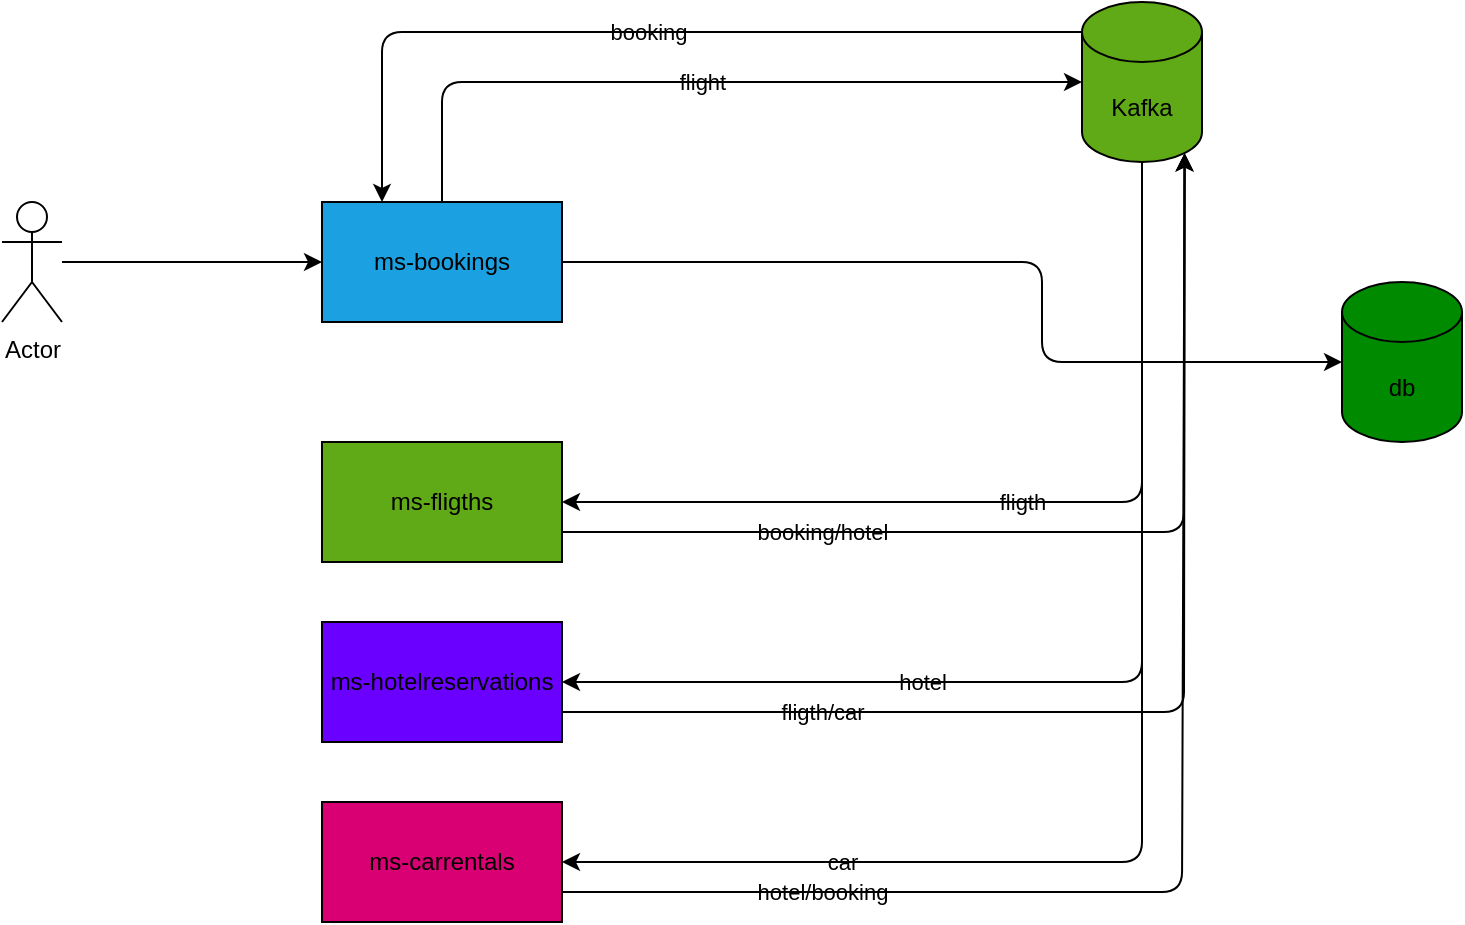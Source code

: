 <mxfile>
    <diagram id="ziJ3AyZ-7SxFllRc0kR9" name="Página-1">
        <mxGraphModel dx="1012" dy="609" grid="1" gridSize="10" guides="1" tooltips="1" connect="1" arrows="1" fold="1" page="1" pageScale="1" pageWidth="827" pageHeight="1169" background="#ffffff" math="0" shadow="0">
            <root>
                <mxCell id="0"/>
                <mxCell id="1" parent="0"/>
                <mxCell id="6" value="flight" style="edgeStyle=none;html=1;entryX=0;entryY=0.5;entryDx=0;entryDy=0;entryPerimeter=0;strokeColor=#000000;fontColor=#000000;labelBackgroundColor=none;" parent="1" source="2" target="5" edge="1">
                    <mxGeometry relative="1" as="geometry">
                        <Array as="points">
                            <mxPoint x="250" y="120"/>
                        </Array>
                    </mxGeometry>
                </mxCell>
                <mxCell id="21" style="edgeStyle=none;html=1;strokeColor=#000000;fontColor=#000000;labelBackgroundColor=none;" parent="1" source="2" target="17" edge="1">
                    <mxGeometry relative="1" as="geometry">
                        <Array as="points">
                            <mxPoint x="550" y="210"/>
                            <mxPoint x="550" y="260"/>
                        </Array>
                    </mxGeometry>
                </mxCell>
                <mxCell id="2" value="ms-bookings" style="rounded=0;whiteSpace=wrap;html=1;fillColor=#1ba1e2;fontColor=#000000;strokeColor=#000000;labelBackgroundColor=none;" parent="1" vertex="1">
                    <mxGeometry x="190" y="180" width="120" height="60" as="geometry"/>
                </mxCell>
                <mxCell id="4" style="edgeStyle=none;html=1;entryX=0;entryY=0.5;entryDx=0;entryDy=0;strokeColor=#000000;fontColor=#000000;labelBackgroundColor=none;" parent="1" source="3" target="2" edge="1">
                    <mxGeometry relative="1" as="geometry"/>
                </mxCell>
                <mxCell id="3" value="Actor" style="shape=umlActor;verticalLabelPosition=bottom;verticalAlign=top;html=1;outlineConnect=0;strokeColor=#000000;fontColor=#000000;labelBackgroundColor=none;" parent="1" vertex="1">
                    <mxGeometry x="30" y="180" width="30" height="60" as="geometry"/>
                </mxCell>
                <mxCell id="10" value="fligth" style="edgeStyle=none;html=1;exitX=0.5;exitY=1;exitDx=0;exitDy=0;exitPerimeter=0;entryX=1;entryY=0.5;entryDx=0;entryDy=0;strokeColor=#000000;fontColor=#000000;labelBackgroundColor=none;" parent="1" source="5" target="7" edge="1">
                    <mxGeometry relative="1" as="geometry">
                        <Array as="points">
                            <mxPoint x="600" y="330"/>
                        </Array>
                    </mxGeometry>
                </mxCell>
                <mxCell id="13" value="hotel" style="edgeStyle=none;html=1;exitX=0.5;exitY=1;exitDx=0;exitDy=0;exitPerimeter=0;entryX=1;entryY=0.5;entryDx=0;entryDy=0;strokeColor=#000000;fontColor=#000000;labelBackgroundColor=none;" parent="1" source="5" target="8" edge="1">
                    <mxGeometry x="0.345" relative="1" as="geometry">
                        <Array as="points">
                            <mxPoint x="600" y="420"/>
                        </Array>
                        <mxPoint as="offset"/>
                    </mxGeometry>
                </mxCell>
                <mxCell id="15" value="car" style="edgeStyle=none;html=1;entryX=1;entryY=0.5;entryDx=0;entryDy=0;strokeColor=#000000;fontColor=#000000;labelBackgroundColor=none;" parent="1" source="5" target="9" edge="1">
                    <mxGeometry x="0.562" relative="1" as="geometry">
                        <Array as="points">
                            <mxPoint x="600" y="510"/>
                        </Array>
                        <mxPoint as="offset"/>
                    </mxGeometry>
                </mxCell>
                <mxCell id="22" value="booking" style="edgeStyle=none;html=1;exitX=0;exitY=0;exitDx=0;exitDy=15;exitPerimeter=0;entryX=0.25;entryY=0;entryDx=0;entryDy=0;strokeColor=#000000;fontColor=#000000;labelBackgroundColor=none;" parent="1" source="5" target="2" edge="1">
                    <mxGeometry relative="1" as="geometry">
                        <Array as="points">
                            <mxPoint x="220" y="95"/>
                        </Array>
                    </mxGeometry>
                </mxCell>
                <mxCell id="5" value="Kafka" style="shape=cylinder3;whiteSpace=wrap;html=1;boundedLbl=1;backgroundOutline=1;size=15;fillColor=#60a917;fontColor=#000000;strokeColor=#000000;labelBackgroundColor=none;" parent="1" vertex="1">
                    <mxGeometry x="570" y="80" width="60" height="80" as="geometry"/>
                </mxCell>
                <mxCell id="11" value="booking/hotel" style="edgeStyle=none;html=1;exitX=1;exitY=0.75;exitDx=0;exitDy=0;entryX=0.855;entryY=1;entryDx=0;entryDy=-4.35;entryPerimeter=0;strokeColor=#000000;fontColor=#000000;labelBackgroundColor=none;" parent="1" source="7" target="5" edge="1">
                    <mxGeometry x="-0.48" relative="1" as="geometry">
                        <Array as="points">
                            <mxPoint x="621" y="345"/>
                        </Array>
                        <mxPoint as="offset"/>
                    </mxGeometry>
                </mxCell>
                <mxCell id="7" value="ms-fligths" style="rounded=0;whiteSpace=wrap;html=1;fillColor=#60a917;fontColor=#000000;strokeColor=#000000;labelBackgroundColor=none;" parent="1" vertex="1">
                    <mxGeometry x="190" y="300" width="120" height="60" as="geometry"/>
                </mxCell>
                <mxCell id="14" value="fligth/car" style="edgeStyle=none;html=1;exitX=1;exitY=0.75;exitDx=0;exitDy=0;entryX=0.855;entryY=1;entryDx=0;entryDy=-4.35;entryPerimeter=0;strokeColor=#000000;fontColor=#000000;labelBackgroundColor=none;" parent="1" source="8" target="5" edge="1">
                    <mxGeometry x="-0.56" relative="1" as="geometry">
                        <Array as="points">
                            <mxPoint x="621" y="435"/>
                        </Array>
                        <mxPoint as="offset"/>
                    </mxGeometry>
                </mxCell>
                <mxCell id="8" value="ms-hotelreservations" style="rounded=0;whiteSpace=wrap;html=1;fillColor=#6a00ff;fontColor=#000000;strokeColor=#000000;labelBackgroundColor=none;" parent="1" vertex="1">
                    <mxGeometry x="190" y="390" width="120" height="60" as="geometry"/>
                </mxCell>
                <mxCell id="16" value="hotel/booking" style="edgeStyle=none;html=1;exitX=1;exitY=0.75;exitDx=0;exitDy=0;entryX=0.855;entryY=1;entryDx=0;entryDy=-4.35;entryPerimeter=0;strokeColor=#000000;fontColor=#000000;labelBackgroundColor=none;" parent="1" source="9" target="5" edge="1">
                    <mxGeometry x="-0.617" relative="1" as="geometry">
                        <Array as="points">
                            <mxPoint x="620" y="525"/>
                        </Array>
                        <mxPoint as="offset"/>
                    </mxGeometry>
                </mxCell>
                <mxCell id="9" value="ms-carrentals" style="rounded=0;whiteSpace=wrap;html=1;fillColor=#d80073;fontColor=#000000;strokeColor=#000000;labelBackgroundColor=none;" parent="1" vertex="1">
                    <mxGeometry x="190" y="480" width="120" height="60" as="geometry"/>
                </mxCell>
                <mxCell id="17" value="db" style="shape=cylinder3;whiteSpace=wrap;html=1;boundedLbl=1;backgroundOutline=1;size=15;fillColor=#008a00;fontColor=#000000;strokeColor=#000000;labelBackgroundColor=none;" parent="1" vertex="1">
                    <mxGeometry x="700" y="220" width="60" height="80" as="geometry"/>
                </mxCell>
            </root>
        </mxGraphModel>
    </diagram>
</mxfile>